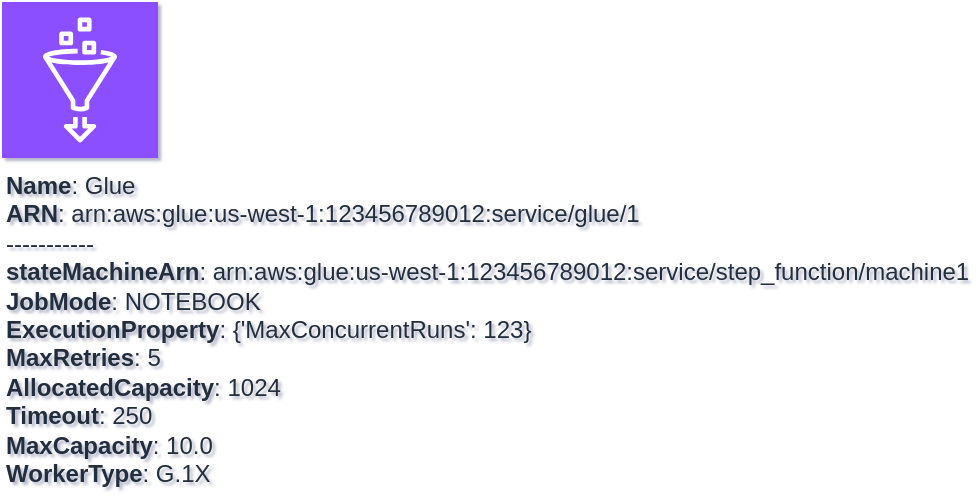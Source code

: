 <mxfile type="MultiCloud">
	<diagram id="diagram_1" name="AWS components">
		<mxGraphModel dx="1015" dy="661" grid="1" gridSize="10" guides="1" tooltips="1" connect="1" arrows="1" fold="1" page="1" pageScale="1" pageWidth="850" pageHeight="1100" math="0" shadow="1">
			<root>
				<mxCell id="0"/>
				<mxCell id="1" parent="0"/>
				<mxCell id="vertex:glue:arn:aws:glue:us-west-1:123456789012:service/glue/1" value="&lt;b&gt;Name&lt;/b&gt;: Glue&lt;BR&gt;&lt;b&gt;ARN&lt;/b&gt;: arn:aws:glue:us-west-1:123456789012:service/glue/1&lt;BR&gt;-----------&lt;BR&gt;&lt;b&gt;stateMachineArn&lt;/b&gt;: arn:aws:glue:us-west-1:123456789012:service/step_function/machine1&lt;BR&gt;&lt;b&gt;JobMode&lt;/b&gt;: NOTEBOOK&lt;BR&gt;&lt;b&gt;ExecutionProperty&lt;/b&gt;: {'MaxConcurrentRuns': 123}&lt;BR&gt;&lt;b&gt;MaxRetries&lt;/b&gt;: 5&lt;BR&gt;&lt;b&gt;AllocatedCapacity&lt;/b&gt;: 1024&lt;BR&gt;&lt;b&gt;Timeout&lt;/b&gt;: 250&lt;BR&gt;&lt;b&gt;MaxCapacity&lt;/b&gt;: 10.0&lt;BR&gt;&lt;b&gt;WorkerType&lt;/b&gt;: G.1X" style="sketch=0;outlineConnect=0;fontColor=#232F3E;fillColor=#8C4FFF;strokeColor=#ffffff;dashed=0;verticalLabelPosition=bottom;verticalAlign=top;align=left;html=1;fontSize=12;fontStyle=0;aspect=fixed;shape=mxgraph.aws4.resourceIcon;resIcon=mxgraph.aws4.glue;" parent="1" vertex="1">
					<mxGeometry width="78" height="78" as="geometry"/>
				</mxCell>
			</root>
		</mxGraphModel>
	</diagram>
</mxfile>